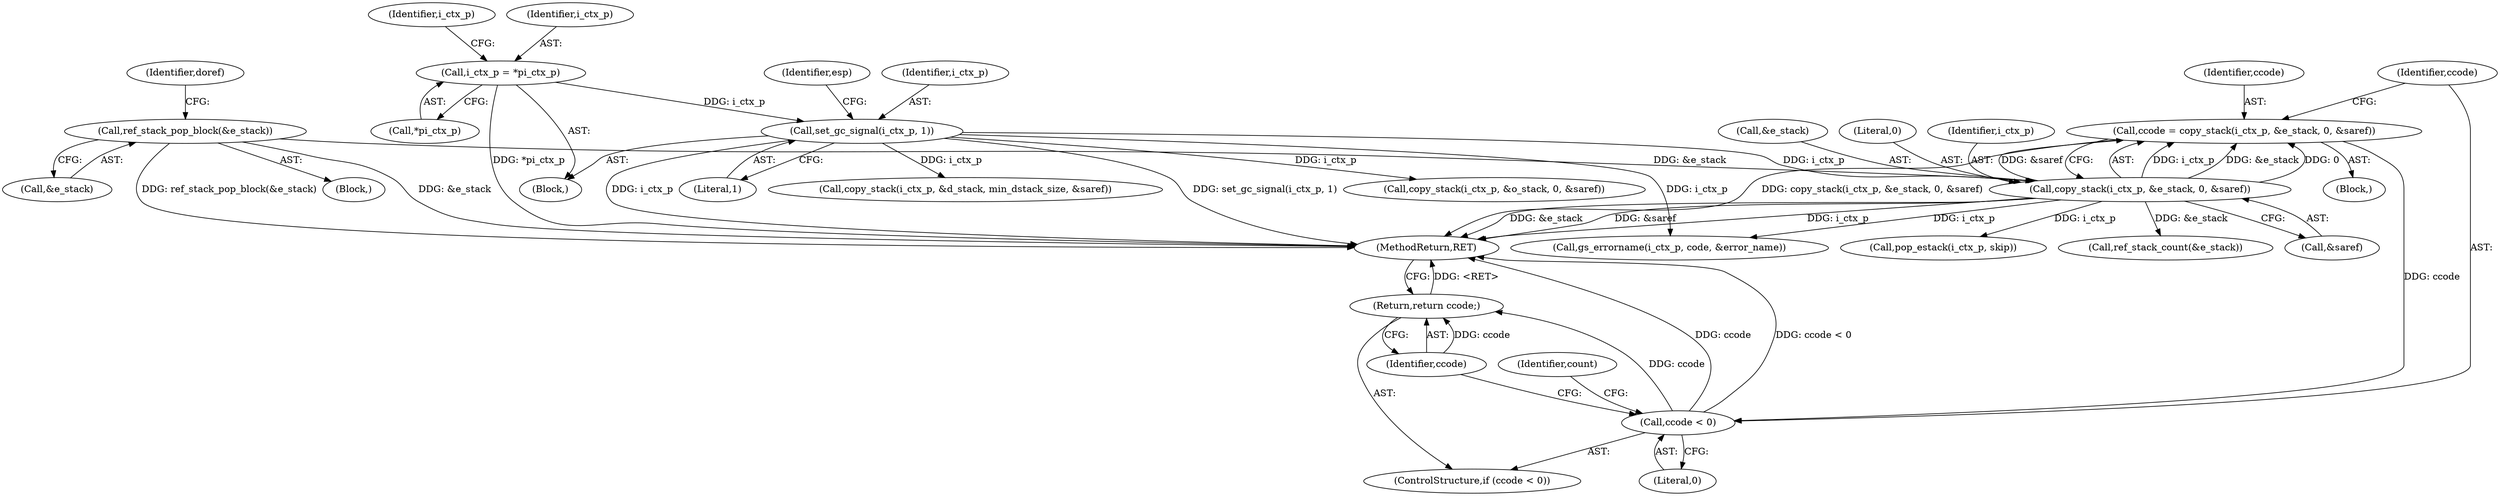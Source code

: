 digraph "0_ghostscript_a6807394bd94b708be24758287b606154daaaed9@API" {
"1000464" [label="(Call,ccode = copy_stack(i_ctx_p, &e_stack, 0, &saref))"];
"1000466" [label="(Call,copy_stack(i_ctx_p, &e_stack, 0, &saref))"];
"1000264" [label="(Call,set_gc_signal(i_ctx_p, 1))"];
"1000235" [label="(Call,i_ctx_p = *pi_ctx_p)"];
"1000326" [label="(Call,ref_stack_pop_block(&e_stack))"];
"1000474" [label="(Call,ccode < 0)"];
"1000477" [label="(Return,return ccode;)"];
"1000478" [label="(Identifier,ccode)"];
"1000581" [label="(Call,copy_stack(i_ctx_p, &o_stack, 0, &saref))"];
"1000327" [label="(Call,&e_stack)"];
"1000244" [label="(Identifier,i_ctx_p)"];
"1000537" [label="(Call,pop_estack(i_ctx_p, skip))"];
"1000465" [label="(Identifier,ccode)"];
"1000475" [label="(Identifier,ccode)"];
"1000236" [label="(Identifier,i_ctx_p)"];
"1000468" [label="(Call,&e_stack)"];
"1000483" [label="(Call,ref_stack_count(&e_stack))"];
"1000384" [label="(Block,)"];
"1000269" [label="(Identifier,esp)"];
"1000629" [label="(Call,gs_errorname(i_ctx_p, code, &error_name))"];
"1000265" [label="(Identifier,i_ctx_p)"];
"1000404" [label="(Call,copy_stack(i_ctx_p, &d_stack, min_dstack_size, &saref))"];
"1000464" [label="(Call,ccode = copy_stack(i_ctx_p, &e_stack, 0, &saref))"];
"1000470" [label="(Literal,0)"];
"1000330" [label="(Identifier,doref)"];
"1000477" [label="(Return,return ccode;)"];
"1000826" [label="(MethodReturn,RET)"];
"1000466" [label="(Call,copy_stack(i_ctx_p, &e_stack, 0, &saref))"];
"1000467" [label="(Identifier,i_ctx_p)"];
"1000264" [label="(Call,set_gc_signal(i_ctx_p, 1))"];
"1000474" [label="(Call,ccode < 0)"];
"1000237" [label="(Call,*pi_ctx_p)"];
"1000276" [label="(Block,)"];
"1000482" [label="(Identifier,count)"];
"1000476" [label="(Literal,0)"];
"1000266" [label="(Literal,1)"];
"1000473" [label="(ControlStructure,if (ccode < 0))"];
"1000139" [label="(Block,)"];
"1000471" [label="(Call,&saref)"];
"1000235" [label="(Call,i_ctx_p = *pi_ctx_p)"];
"1000326" [label="(Call,ref_stack_pop_block(&e_stack))"];
"1000464" -> "1000384"  [label="AST: "];
"1000464" -> "1000466"  [label="CFG: "];
"1000465" -> "1000464"  [label="AST: "];
"1000466" -> "1000464"  [label="AST: "];
"1000475" -> "1000464"  [label="CFG: "];
"1000464" -> "1000826"  [label="DDG: copy_stack(i_ctx_p, &e_stack, 0, &saref)"];
"1000466" -> "1000464"  [label="DDG: i_ctx_p"];
"1000466" -> "1000464"  [label="DDG: &e_stack"];
"1000466" -> "1000464"  [label="DDG: 0"];
"1000466" -> "1000464"  [label="DDG: &saref"];
"1000464" -> "1000474"  [label="DDG: ccode"];
"1000466" -> "1000471"  [label="CFG: "];
"1000467" -> "1000466"  [label="AST: "];
"1000468" -> "1000466"  [label="AST: "];
"1000470" -> "1000466"  [label="AST: "];
"1000471" -> "1000466"  [label="AST: "];
"1000466" -> "1000826"  [label="DDG: &e_stack"];
"1000466" -> "1000826"  [label="DDG: i_ctx_p"];
"1000466" -> "1000826"  [label="DDG: &saref"];
"1000264" -> "1000466"  [label="DDG: i_ctx_p"];
"1000326" -> "1000466"  [label="DDG: &e_stack"];
"1000466" -> "1000483"  [label="DDG: &e_stack"];
"1000466" -> "1000537"  [label="DDG: i_ctx_p"];
"1000466" -> "1000629"  [label="DDG: i_ctx_p"];
"1000264" -> "1000139"  [label="AST: "];
"1000264" -> "1000266"  [label="CFG: "];
"1000265" -> "1000264"  [label="AST: "];
"1000266" -> "1000264"  [label="AST: "];
"1000269" -> "1000264"  [label="CFG: "];
"1000264" -> "1000826"  [label="DDG: i_ctx_p"];
"1000264" -> "1000826"  [label="DDG: set_gc_signal(i_ctx_p, 1)"];
"1000235" -> "1000264"  [label="DDG: i_ctx_p"];
"1000264" -> "1000404"  [label="DDG: i_ctx_p"];
"1000264" -> "1000581"  [label="DDG: i_ctx_p"];
"1000264" -> "1000629"  [label="DDG: i_ctx_p"];
"1000235" -> "1000139"  [label="AST: "];
"1000235" -> "1000237"  [label="CFG: "];
"1000236" -> "1000235"  [label="AST: "];
"1000237" -> "1000235"  [label="AST: "];
"1000244" -> "1000235"  [label="CFG: "];
"1000235" -> "1000826"  [label="DDG: *pi_ctx_p"];
"1000326" -> "1000276"  [label="AST: "];
"1000326" -> "1000327"  [label="CFG: "];
"1000327" -> "1000326"  [label="AST: "];
"1000330" -> "1000326"  [label="CFG: "];
"1000326" -> "1000826"  [label="DDG: ref_stack_pop_block(&e_stack)"];
"1000326" -> "1000826"  [label="DDG: &e_stack"];
"1000474" -> "1000473"  [label="AST: "];
"1000474" -> "1000476"  [label="CFG: "];
"1000475" -> "1000474"  [label="AST: "];
"1000476" -> "1000474"  [label="AST: "];
"1000478" -> "1000474"  [label="CFG: "];
"1000482" -> "1000474"  [label="CFG: "];
"1000474" -> "1000826"  [label="DDG: ccode < 0"];
"1000474" -> "1000826"  [label="DDG: ccode"];
"1000474" -> "1000477"  [label="DDG: ccode"];
"1000477" -> "1000473"  [label="AST: "];
"1000477" -> "1000478"  [label="CFG: "];
"1000478" -> "1000477"  [label="AST: "];
"1000826" -> "1000477"  [label="CFG: "];
"1000477" -> "1000826"  [label="DDG: <RET>"];
"1000478" -> "1000477"  [label="DDG: ccode"];
}
